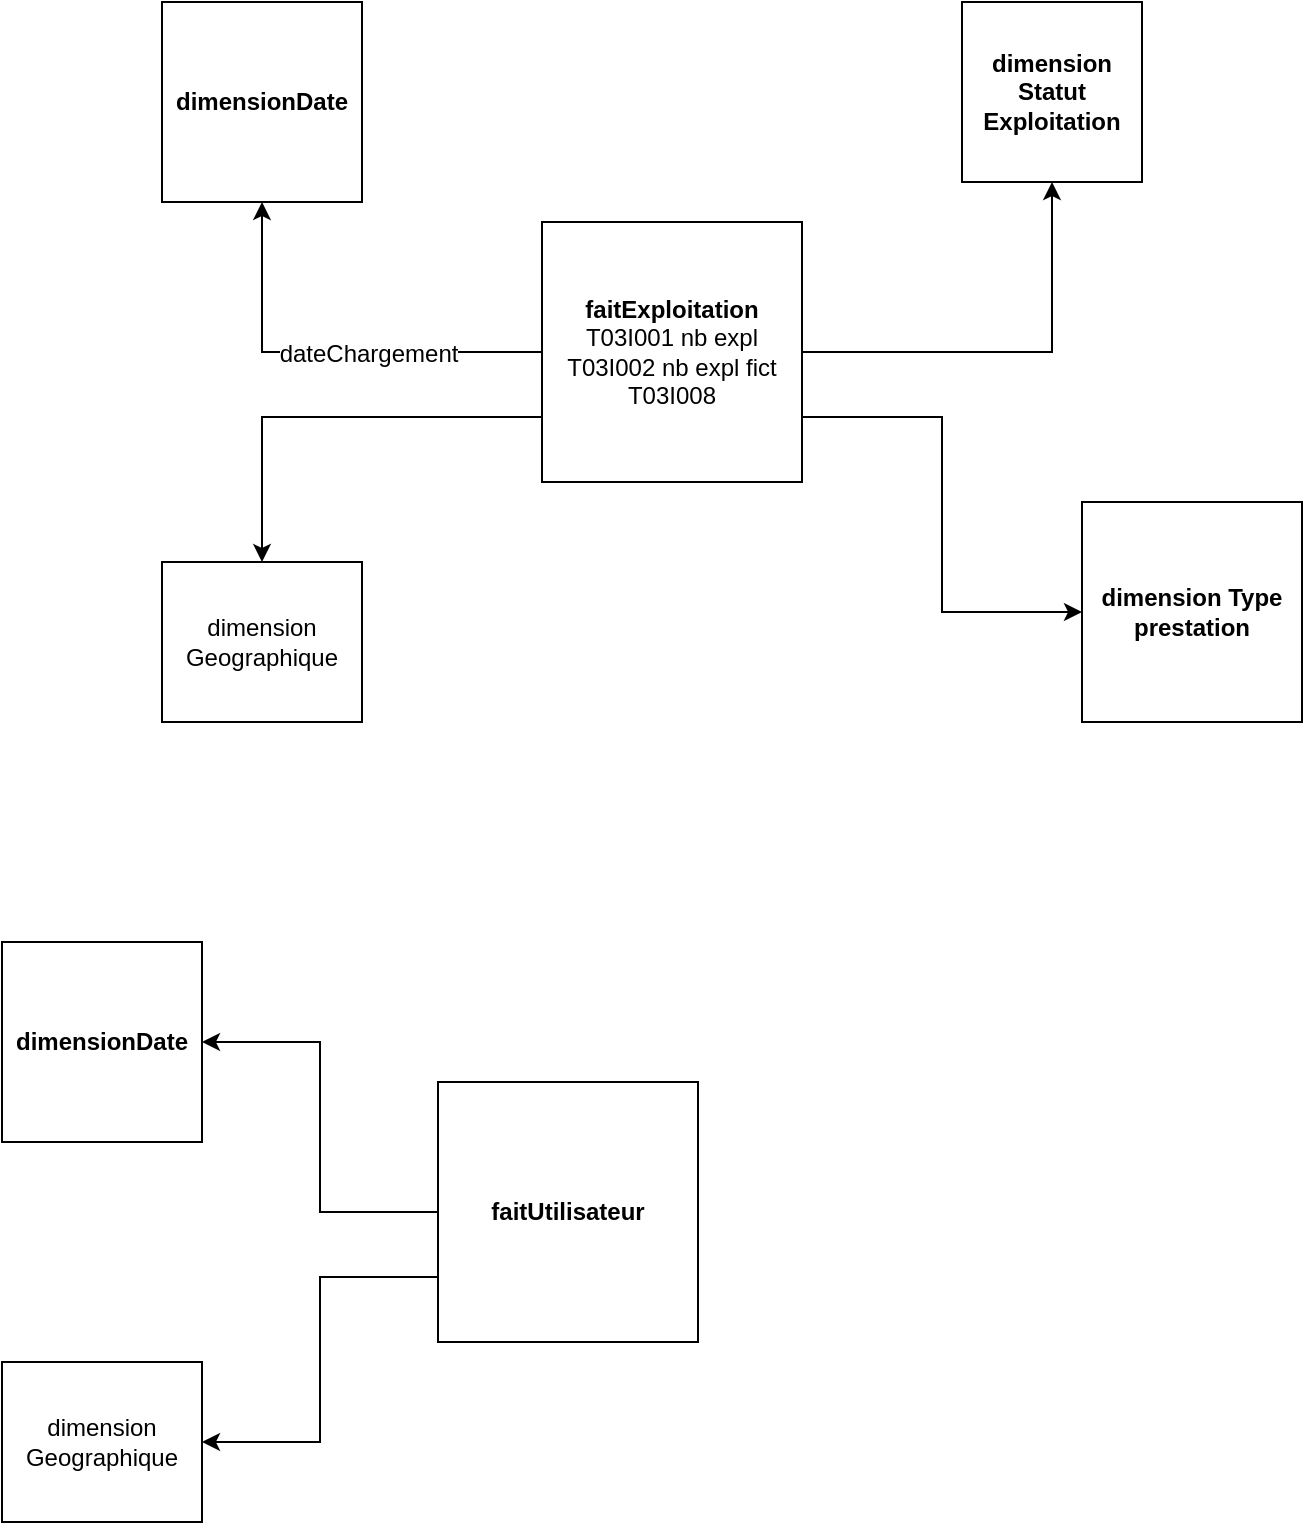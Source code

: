 <mxfile version="12.6.5" type="github">
  <diagram id="G0MqJpi9HQVIHO3GD1oq" name="Page-1">
    <mxGraphModel dx="1022" dy="409" grid="1" gridSize="10" guides="1" tooltips="1" connect="1" arrows="1" fold="1" page="1" pageScale="1" pageWidth="827" pageHeight="1169" math="0" shadow="0">
      <root>
        <mxCell id="0"/>
        <mxCell id="1" parent="0"/>
        <mxCell id="pAsfDyFJMWefTgQZerc5-4" style="edgeStyle=orthogonalEdgeStyle;rounded=0;orthogonalLoop=1;jettySize=auto;html=1;exitX=0;exitY=0.5;exitDx=0;exitDy=0;entryX=0.5;entryY=1;entryDx=0;entryDy=0;" parent="1" source="ZqlWHP8wBuOTazcMExGQ-1" target="pAsfDyFJMWefTgQZerc5-2" edge="1">
          <mxGeometry relative="1" as="geometry"/>
        </mxCell>
        <mxCell id="pAsfDyFJMWefTgQZerc5-6" value="dateChargement" style="text;html=1;align=center;verticalAlign=middle;resizable=0;points=[];labelBackgroundColor=#ffffff;" parent="pAsfDyFJMWefTgQZerc5-4" vertex="1" connectable="0">
          <mxGeometry x="-0.186" y="1" relative="1" as="geometry">
            <mxPoint as="offset"/>
          </mxGeometry>
        </mxCell>
        <mxCell id="pAsfDyFJMWefTgQZerc5-7" style="edgeStyle=orthogonalEdgeStyle;rounded=0;orthogonalLoop=1;jettySize=auto;html=1;exitX=1;exitY=0.5;exitDx=0;exitDy=0;entryX=0.5;entryY=1;entryDx=0;entryDy=0;" parent="1" source="ZqlWHP8wBuOTazcMExGQ-1" target="pAsfDyFJMWefTgQZerc5-5" edge="1">
          <mxGeometry relative="1" as="geometry"/>
        </mxCell>
        <mxCell id="pAsfDyFJMWefTgQZerc5-10" style="edgeStyle=orthogonalEdgeStyle;rounded=0;orthogonalLoop=1;jettySize=auto;html=1;exitX=0;exitY=0.75;exitDx=0;exitDy=0;entryX=0.5;entryY=0;entryDx=0;entryDy=0;" parent="1" source="ZqlWHP8wBuOTazcMExGQ-1" target="pAsfDyFJMWefTgQZerc5-8" edge="1">
          <mxGeometry relative="1" as="geometry"/>
        </mxCell>
        <mxCell id="cISLuonBaTgm-H967fYk-2" style="edgeStyle=orthogonalEdgeStyle;rounded=0;orthogonalLoop=1;jettySize=auto;html=1;exitX=1;exitY=0.75;exitDx=0;exitDy=0;entryX=0;entryY=0.5;entryDx=0;entryDy=0;" edge="1" parent="1" source="ZqlWHP8wBuOTazcMExGQ-1" target="cISLuonBaTgm-H967fYk-1">
          <mxGeometry relative="1" as="geometry"/>
        </mxCell>
        <mxCell id="ZqlWHP8wBuOTazcMExGQ-1" value="&lt;div&gt;&lt;b&gt;faitExploitation&lt;/b&gt;&lt;/div&gt;&lt;div&gt;T03I001 nb expl&lt;br&gt;&lt;/div&gt;&lt;div&gt;T03I002 nb expl fict&lt;br&gt;&lt;/div&gt;&lt;div&gt;T03I008&lt;br&gt;&lt;/div&gt;" style="whiteSpace=wrap;html=1;aspect=fixed;" parent="1" vertex="1">
          <mxGeometry x="400" y="320" width="130" height="130" as="geometry"/>
        </mxCell>
        <mxCell id="pAsfDyFJMWefTgQZerc5-2" value="&lt;b&gt;dimensionDate&lt;/b&gt;" style="whiteSpace=wrap;html=1;aspect=fixed;" parent="1" vertex="1">
          <mxGeometry x="210" y="210" width="100" height="100" as="geometry"/>
        </mxCell>
        <mxCell id="pAsfDyFJMWefTgQZerc5-5" value="&lt;div&gt;&lt;b&gt;dimension&lt;/b&gt;&lt;/div&gt;&lt;div&gt;&lt;b&gt;Statut&lt;/b&gt;&lt;/div&gt;&lt;div&gt;&lt;b&gt;Exploitation&lt;/b&gt;&lt;/div&gt;" style="whiteSpace=wrap;html=1;aspect=fixed;" parent="1" vertex="1">
          <mxGeometry x="610" y="210" width="90" height="90" as="geometry"/>
        </mxCell>
        <mxCell id="pAsfDyFJMWefTgQZerc5-8" value="&lt;div&gt;dimension&lt;/div&gt;&lt;div&gt;Geographique&lt;/div&gt;" style="rounded=0;whiteSpace=wrap;html=1;" parent="1" vertex="1">
          <mxGeometry x="210" y="490" width="100" height="80" as="geometry"/>
        </mxCell>
        <mxCell id="cISLuonBaTgm-H967fYk-1" value="&lt;div&gt;&lt;b&gt;dimension Type prestation&lt;br&gt;&lt;/b&gt;&lt;/div&gt;" style="whiteSpace=wrap;html=1;aspect=fixed;" vertex="1" parent="1">
          <mxGeometry x="670" y="460" width="110" height="110" as="geometry"/>
        </mxCell>
        <mxCell id="cISLuonBaTgm-H967fYk-6" style="edgeStyle=orthogonalEdgeStyle;rounded=0;orthogonalLoop=1;jettySize=auto;html=1;exitX=0;exitY=0.5;exitDx=0;exitDy=0;entryX=1;entryY=0.5;entryDx=0;entryDy=0;" edge="1" parent="1" source="cISLuonBaTgm-H967fYk-3" target="cISLuonBaTgm-H967fYk-4">
          <mxGeometry relative="1" as="geometry"/>
        </mxCell>
        <mxCell id="cISLuonBaTgm-H967fYk-7" style="edgeStyle=orthogonalEdgeStyle;rounded=0;orthogonalLoop=1;jettySize=auto;html=1;exitX=0;exitY=0.75;exitDx=0;exitDy=0;entryX=1;entryY=0.5;entryDx=0;entryDy=0;" edge="1" parent="1" source="cISLuonBaTgm-H967fYk-3" target="cISLuonBaTgm-H967fYk-5">
          <mxGeometry relative="1" as="geometry"/>
        </mxCell>
        <mxCell id="cISLuonBaTgm-H967fYk-3" value="&lt;div&gt;&lt;b&gt;faitUtilisateur&lt;/b&gt;&lt;/div&gt;" style="whiteSpace=wrap;html=1;aspect=fixed;" vertex="1" parent="1">
          <mxGeometry x="348" y="750" width="130" height="130" as="geometry"/>
        </mxCell>
        <mxCell id="cISLuonBaTgm-H967fYk-4" value="&lt;b&gt;dimensionDate&lt;/b&gt;" style="whiteSpace=wrap;html=1;aspect=fixed;" vertex="1" parent="1">
          <mxGeometry x="130" y="680" width="100" height="100" as="geometry"/>
        </mxCell>
        <mxCell id="cISLuonBaTgm-H967fYk-5" value="&lt;div&gt;dimension&lt;/div&gt;&lt;div&gt;Geographique&lt;/div&gt;" style="rounded=0;whiteSpace=wrap;html=1;" vertex="1" parent="1">
          <mxGeometry x="130" y="890" width="100" height="80" as="geometry"/>
        </mxCell>
      </root>
    </mxGraphModel>
  </diagram>
</mxfile>
